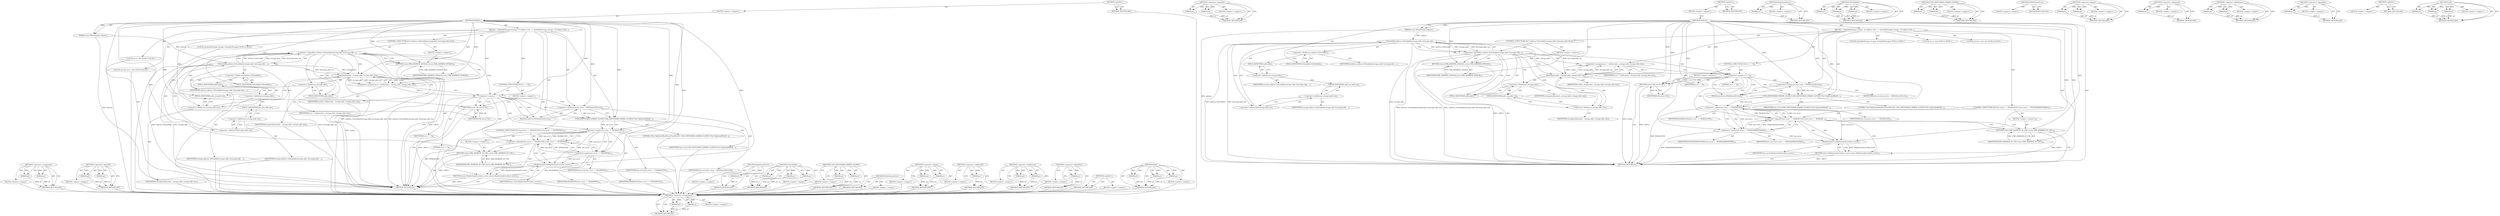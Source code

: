 digraph "bind" {
vulnerable_109 [label=<(METHOD,&lt;operator&gt;.assignment)>];
vulnerable_110 [label=<(PARAM,p1)>];
vulnerable_111 [label=<(PARAM,p2)>];
vulnerable_112 [label=<(BLOCK,&lt;empty&gt;,&lt;empty&gt;)>];
vulnerable_113 [label=<(METHOD_RETURN,ANY)>];
vulnerable_133 [label=<(METHOD,&lt;operator&gt;.logicalOr)>];
vulnerable_134 [label=<(PARAM,p1)>];
vulnerable_135 [label=<(PARAM,p2)>];
vulnerable_136 [label=<(BLOCK,&lt;empty&gt;,&lt;empty&gt;)>];
vulnerable_137 [label=<(METHOD_RETURN,ANY)>];
vulnerable_6 [label=<(METHOD,&lt;global&gt;)<SUB>1</SUB>>];
vulnerable_7 [label=<(BLOCK,&lt;empty&gt;,&lt;empty&gt;)<SUB>1</SUB>>];
vulnerable_8 [label=<(METHOD,DoBind)<SUB>1</SUB>>];
vulnerable_9 [label=<(PARAM,const IPEndPoint&amp; address)<SUB>1</SUB>>];
vulnerable_10 [label=<(BLOCK,{
  SockaddrStorage storage;
  if (!address.ToS...,{
  SockaddrStorage storage;
  if (!address.ToS...)<SUB>1</SUB>>];
vulnerable_11 [label="<(LOCAL,SockaddrStorage storage: SockaddrStorage)<SUB>2</SUB>>"];
vulnerable_12 [label=<(CONTROL_STRUCTURE,IF,if (!address.ToSockAddr(storage.addr, &amp;storage.addr_len)))<SUB>3</SUB>>];
vulnerable_13 [label=<(&lt;operator&gt;.logicalNot,!address.ToSockAddr(storage.addr, &amp;storage.addr...)<SUB>3</SUB>>];
vulnerable_14 [label=<(ToSockAddr,address.ToSockAddr(storage.addr, &amp;storage.addr_...)<SUB>3</SUB>>];
vulnerable_15 [label=<(&lt;operator&gt;.fieldAccess,address.ToSockAddr)<SUB>3</SUB>>];
vulnerable_16 [label=<(IDENTIFIER,address,address.ToSockAddr(storage.addr, &amp;storage.addr_...)<SUB>3</SUB>>];
vulnerable_17 [label=<(FIELD_IDENTIFIER,ToSockAddr,ToSockAddr)<SUB>3</SUB>>];
vulnerable_18 [label=<(&lt;operator&gt;.fieldAccess,storage.addr)<SUB>3</SUB>>];
vulnerable_19 [label=<(IDENTIFIER,storage,address.ToSockAddr(storage.addr, &amp;storage.addr_...)<SUB>3</SUB>>];
vulnerable_20 [label=<(FIELD_IDENTIFIER,addr,addr)<SUB>3</SUB>>];
vulnerable_21 [label=<(&lt;operator&gt;.addressOf,&amp;storage.addr_len)<SUB>3</SUB>>];
vulnerable_22 [label=<(&lt;operator&gt;.fieldAccess,storage.addr_len)<SUB>3</SUB>>];
vulnerable_23 [label=<(IDENTIFIER,storage,address.ToSockAddr(storage.addr, &amp;storage.addr_...)<SUB>3</SUB>>];
vulnerable_24 [label=<(FIELD_IDENTIFIER,addr_len,addr_len)<SUB>3</SUB>>];
vulnerable_25 [label=<(BLOCK,&lt;empty&gt;,&lt;empty&gt;)<SUB>4</SUB>>];
vulnerable_26 [label=<(RETURN,return ERR_ADDRESS_INVALID;,return ERR_ADDRESS_INVALID;)<SUB>4</SUB>>];
vulnerable_27 [label=<(IDENTIFIER,ERR_ADDRESS_INVALID,return ERR_ADDRESS_INVALID;)<SUB>4</SUB>>];
vulnerable_28 [label="<(LOCAL,int rv: int)<SUB>5</SUB>>"];
vulnerable_29 [label=<(&lt;operator&gt;.assignment,rv = bind(socket_, storage.addr, storage.addr_len))<SUB>5</SUB>>];
vulnerable_30 [label=<(IDENTIFIER,rv,rv = bind(socket_, storage.addr, storage.addr_len))<SUB>5</SUB>>];
vulnerable_31 [label=<(bind,bind(socket_, storage.addr, storage.addr_len))<SUB>5</SUB>>];
vulnerable_32 [label=<(IDENTIFIER,socket_,bind(socket_, storage.addr, storage.addr_len))<SUB>5</SUB>>];
vulnerable_33 [label=<(&lt;operator&gt;.fieldAccess,storage.addr)<SUB>5</SUB>>];
vulnerable_34 [label=<(IDENTIFIER,storage,bind(socket_, storage.addr, storage.addr_len))<SUB>5</SUB>>];
vulnerable_35 [label=<(FIELD_IDENTIFIER,addr,addr)<SUB>5</SUB>>];
vulnerable_36 [label=<(&lt;operator&gt;.fieldAccess,storage.addr_len)<SUB>5</SUB>>];
vulnerable_37 [label=<(IDENTIFIER,storage,bind(socket_, storage.addr, storage.addr_len))<SUB>5</SUB>>];
vulnerable_38 [label=<(FIELD_IDENTIFIER,addr_len,addr_len)<SUB>5</SUB>>];
vulnerable_39 [label=<(CONTROL_STRUCTURE,IF,if (rv == 0))<SUB>6</SUB>>];
vulnerable_40 [label=<(&lt;operator&gt;.equals,rv == 0)<SUB>6</SUB>>];
vulnerable_41 [label=<(IDENTIFIER,rv,rv == 0)<SUB>6</SUB>>];
vulnerable_42 [label=<(LITERAL,0,rv == 0)<SUB>6</SUB>>];
vulnerable_43 [label=<(BLOCK,&lt;empty&gt;,&lt;empty&gt;)<SUB>7</SUB>>];
vulnerable_44 [label=<(RETURN,return OK;,return OK;)<SUB>7</SUB>>];
vulnerable_45 [label=<(IDENTIFIER,OK,return OK;)<SUB>7</SUB>>];
vulnerable_46 [label="<(LOCAL,int last_error: int)<SUB>8</SUB>>"];
vulnerable_47 [label=<(&lt;operator&gt;.assignment,last_error = WSAGetLastError())<SUB>8</SUB>>];
vulnerable_48 [label=<(IDENTIFIER,last_error,last_error = WSAGetLastError())<SUB>8</SUB>>];
vulnerable_49 [label=<(WSAGetLastError,WSAGetLastError())<SUB>8</SUB>>];
vulnerable_50 [label=<(UMA_HISTOGRAM_SPARSE_SLOWLY,UMA_HISTOGRAM_SPARSE_SLOWLY(&quot;Net.UdpSocketBindE...)<SUB>9</SUB>>];
vulnerable_51 [label=<(LITERAL,&quot;Net.UdpSocketBindErrorFromWinOS&quot;,UMA_HISTOGRAM_SPARSE_SLOWLY(&quot;Net.UdpSocketBindE...)<SUB>9</SUB>>];
vulnerable_52 [label=<(IDENTIFIER,last_error,UMA_HISTOGRAM_SPARSE_SLOWLY(&quot;Net.UdpSocketBindE...)<SUB>9</SUB>>];
vulnerable_53 [label=<(CONTROL_STRUCTURE,IF,if (last_error == WSAEACCES || last_error == WSAEINVAL))<SUB>10</SUB>>];
vulnerable_54 [label=<(&lt;operator&gt;.logicalOr,last_error == WSAEACCES || last_error == WSAEINVAL)<SUB>10</SUB>>];
vulnerable_55 [label=<(&lt;operator&gt;.equals,last_error == WSAEACCES)<SUB>10</SUB>>];
vulnerable_56 [label=<(IDENTIFIER,last_error,last_error == WSAEACCES)<SUB>10</SUB>>];
vulnerable_57 [label=<(IDENTIFIER,WSAEACCES,last_error == WSAEACCES)<SUB>10</SUB>>];
vulnerable_58 [label=<(&lt;operator&gt;.equals,last_error == WSAEINVAL)<SUB>10</SUB>>];
vulnerable_59 [label=<(IDENTIFIER,last_error,last_error == WSAEINVAL)<SUB>10</SUB>>];
vulnerable_60 [label=<(IDENTIFIER,WSAEINVAL,last_error == WSAEINVAL)<SUB>10</SUB>>];
vulnerable_61 [label=<(BLOCK,&lt;empty&gt;,&lt;empty&gt;)<SUB>11</SUB>>];
vulnerable_62 [label=<(RETURN,return ERR_ADDRESS_IN_USE;,return ERR_ADDRESS_IN_USE;)<SUB>11</SUB>>];
vulnerable_63 [label=<(IDENTIFIER,ERR_ADDRESS_IN_USE,return ERR_ADDRESS_IN_USE;)<SUB>11</SUB>>];
vulnerable_64 [label=<(RETURN,return MapSystemError(last_error);,return MapSystemError(last_error);)<SUB>12</SUB>>];
vulnerable_65 [label=<(MapSystemError,MapSystemError(last_error))<SUB>12</SUB>>];
vulnerable_66 [label=<(IDENTIFIER,last_error,MapSystemError(last_error))<SUB>12</SUB>>];
vulnerable_67 [label=<(METHOD_RETURN,int)<SUB>1</SUB>>];
vulnerable_69 [label=<(METHOD_RETURN,ANY)<SUB>1</SUB>>];
vulnerable_138 [label=<(METHOD,MapSystemError)>];
vulnerable_139 [label=<(PARAM,p1)>];
vulnerable_140 [label=<(BLOCK,&lt;empty&gt;,&lt;empty&gt;)>];
vulnerable_141 [label=<(METHOD_RETURN,ANY)>];
vulnerable_94 [label=<(METHOD,ToSockAddr)>];
vulnerable_95 [label=<(PARAM,p1)>];
vulnerable_96 [label=<(PARAM,p2)>];
vulnerable_97 [label=<(PARAM,p3)>];
vulnerable_98 [label=<(BLOCK,&lt;empty&gt;,&lt;empty&gt;)>];
vulnerable_99 [label=<(METHOD_RETURN,ANY)>];
vulnerable_128 [label=<(METHOD,UMA_HISTOGRAM_SPARSE_SLOWLY)>];
vulnerable_129 [label=<(PARAM,p1)>];
vulnerable_130 [label=<(PARAM,p2)>];
vulnerable_131 [label=<(BLOCK,&lt;empty&gt;,&lt;empty&gt;)>];
vulnerable_132 [label=<(METHOD_RETURN,ANY)>];
vulnerable_125 [label=<(METHOD,WSAGetLastError)>];
vulnerable_126 [label=<(BLOCK,&lt;empty&gt;,&lt;empty&gt;)>];
vulnerable_127 [label=<(METHOD_RETURN,ANY)>];
vulnerable_120 [label=<(METHOD,&lt;operator&gt;.equals)>];
vulnerable_121 [label=<(PARAM,p1)>];
vulnerable_122 [label=<(PARAM,p2)>];
vulnerable_123 [label=<(BLOCK,&lt;empty&gt;,&lt;empty&gt;)>];
vulnerable_124 [label=<(METHOD_RETURN,ANY)>];
vulnerable_105 [label=<(METHOD,&lt;operator&gt;.addressOf)>];
vulnerable_106 [label=<(PARAM,p1)>];
vulnerable_107 [label=<(BLOCK,&lt;empty&gt;,&lt;empty&gt;)>];
vulnerable_108 [label=<(METHOD_RETURN,ANY)>];
vulnerable_100 [label=<(METHOD,&lt;operator&gt;.fieldAccess)>];
vulnerable_101 [label=<(PARAM,p1)>];
vulnerable_102 [label=<(PARAM,p2)>];
vulnerable_103 [label=<(BLOCK,&lt;empty&gt;,&lt;empty&gt;)>];
vulnerable_104 [label=<(METHOD_RETURN,ANY)>];
vulnerable_90 [label=<(METHOD,&lt;operator&gt;.logicalNot)>];
vulnerable_91 [label=<(PARAM,p1)>];
vulnerable_92 [label=<(BLOCK,&lt;empty&gt;,&lt;empty&gt;)>];
vulnerable_93 [label=<(METHOD_RETURN,ANY)>];
vulnerable_84 [label=<(METHOD,&lt;global&gt;)<SUB>1</SUB>>];
vulnerable_85 [label=<(BLOCK,&lt;empty&gt;,&lt;empty&gt;)>];
vulnerable_86 [label=<(METHOD_RETURN,ANY)>];
vulnerable_114 [label=<(METHOD,bind)>];
vulnerable_115 [label=<(PARAM,p1)>];
vulnerable_116 [label=<(PARAM,p2)>];
vulnerable_117 [label=<(PARAM,p3)>];
vulnerable_118 [label=<(BLOCK,&lt;empty&gt;,&lt;empty&gt;)>];
vulnerable_119 [label=<(METHOD_RETURN,ANY)>];
fixed_109 [label=<(METHOD,&lt;operator&gt;.assignment)>];
fixed_110 [label=<(PARAM,p1)>];
fixed_111 [label=<(PARAM,p2)>];
fixed_112 [label=<(BLOCK,&lt;empty&gt;,&lt;empty&gt;)>];
fixed_113 [label=<(METHOD_RETURN,ANY)>];
fixed_133 [label=<(METHOD,&lt;operator&gt;.logicalOr)>];
fixed_134 [label=<(PARAM,p1)>];
fixed_135 [label=<(PARAM,p2)>];
fixed_136 [label=<(BLOCK,&lt;empty&gt;,&lt;empty&gt;)>];
fixed_137 [label=<(METHOD_RETURN,ANY)>];
fixed_6 [label=<(METHOD,&lt;global&gt;)<SUB>1</SUB>>];
fixed_7 [label=<(BLOCK,&lt;empty&gt;,&lt;empty&gt;)<SUB>1</SUB>>];
fixed_8 [label=<(METHOD,DoBind)<SUB>1</SUB>>];
fixed_9 [label=<(PARAM,const IPEndPoint&amp; address)<SUB>1</SUB>>];
fixed_10 [label=<(BLOCK,{
  SockaddrStorage storage;
  if (!address.ToS...,{
  SockaddrStorage storage;
  if (!address.ToS...)<SUB>1</SUB>>];
fixed_11 [label="<(LOCAL,SockaddrStorage storage: SockaddrStorage)<SUB>2</SUB>>"];
fixed_12 [label=<(CONTROL_STRUCTURE,IF,if (!address.ToSockAddr(storage.addr, &amp;storage.addr_len)))<SUB>3</SUB>>];
fixed_13 [label=<(&lt;operator&gt;.logicalNot,!address.ToSockAddr(storage.addr, &amp;storage.addr...)<SUB>3</SUB>>];
fixed_14 [label=<(ToSockAddr,address.ToSockAddr(storage.addr, &amp;storage.addr_...)<SUB>3</SUB>>];
fixed_15 [label=<(&lt;operator&gt;.fieldAccess,address.ToSockAddr)<SUB>3</SUB>>];
fixed_16 [label=<(IDENTIFIER,address,address.ToSockAddr(storage.addr, &amp;storage.addr_...)<SUB>3</SUB>>];
fixed_17 [label=<(FIELD_IDENTIFIER,ToSockAddr,ToSockAddr)<SUB>3</SUB>>];
fixed_18 [label=<(&lt;operator&gt;.fieldAccess,storage.addr)<SUB>3</SUB>>];
fixed_19 [label=<(IDENTIFIER,storage,address.ToSockAddr(storage.addr, &amp;storage.addr_...)<SUB>3</SUB>>];
fixed_20 [label=<(FIELD_IDENTIFIER,addr,addr)<SUB>3</SUB>>];
fixed_21 [label=<(&lt;operator&gt;.addressOf,&amp;storage.addr_len)<SUB>3</SUB>>];
fixed_22 [label=<(&lt;operator&gt;.fieldAccess,storage.addr_len)<SUB>3</SUB>>];
fixed_23 [label=<(IDENTIFIER,storage,address.ToSockAddr(storage.addr, &amp;storage.addr_...)<SUB>3</SUB>>];
fixed_24 [label=<(FIELD_IDENTIFIER,addr_len,addr_len)<SUB>3</SUB>>];
fixed_25 [label=<(BLOCK,&lt;empty&gt;,&lt;empty&gt;)<SUB>4</SUB>>];
fixed_26 [label=<(RETURN,return ERR_ADDRESS_INVALID;,return ERR_ADDRESS_INVALID;)<SUB>4</SUB>>];
fixed_27 [label=<(IDENTIFIER,ERR_ADDRESS_INVALID,return ERR_ADDRESS_INVALID;)<SUB>4</SUB>>];
fixed_28 [label="<(LOCAL,int rv: int)<SUB>5</SUB>>"];
fixed_29 [label=<(&lt;operator&gt;.assignment,rv = bind(socket_, storage.addr, storage.addr_len))<SUB>5</SUB>>];
fixed_30 [label=<(IDENTIFIER,rv,rv = bind(socket_, storage.addr, storage.addr_len))<SUB>5</SUB>>];
fixed_31 [label=<(bind,bind(socket_, storage.addr, storage.addr_len))<SUB>5</SUB>>];
fixed_32 [label=<(IDENTIFIER,socket_,bind(socket_, storage.addr, storage.addr_len))<SUB>5</SUB>>];
fixed_33 [label=<(&lt;operator&gt;.fieldAccess,storage.addr)<SUB>5</SUB>>];
fixed_34 [label=<(IDENTIFIER,storage,bind(socket_, storage.addr, storage.addr_len))<SUB>5</SUB>>];
fixed_35 [label=<(FIELD_IDENTIFIER,addr,addr)<SUB>5</SUB>>];
fixed_36 [label=<(&lt;operator&gt;.fieldAccess,storage.addr_len)<SUB>5</SUB>>];
fixed_37 [label=<(IDENTIFIER,storage,bind(socket_, storage.addr, storage.addr_len))<SUB>5</SUB>>];
fixed_38 [label=<(FIELD_IDENTIFIER,addr_len,addr_len)<SUB>5</SUB>>];
fixed_39 [label=<(CONTROL_STRUCTURE,IF,if (rv == 0))<SUB>6</SUB>>];
fixed_40 [label=<(&lt;operator&gt;.equals,rv == 0)<SUB>6</SUB>>];
fixed_41 [label=<(IDENTIFIER,rv,rv == 0)<SUB>6</SUB>>];
fixed_42 [label=<(LITERAL,0,rv == 0)<SUB>6</SUB>>];
fixed_43 [label=<(BLOCK,&lt;empty&gt;,&lt;empty&gt;)<SUB>7</SUB>>];
fixed_44 [label=<(RETURN,return OK;,return OK;)<SUB>7</SUB>>];
fixed_45 [label=<(IDENTIFIER,OK,return OK;)<SUB>7</SUB>>];
fixed_46 [label="<(LOCAL,int last_error: int)<SUB>8</SUB>>"];
fixed_47 [label=<(&lt;operator&gt;.assignment,last_error = WSAGetLastError())<SUB>8</SUB>>];
fixed_48 [label=<(IDENTIFIER,last_error,last_error = WSAGetLastError())<SUB>8</SUB>>];
fixed_49 [label=<(WSAGetLastError,WSAGetLastError())<SUB>8</SUB>>];
fixed_50 [label=<(UMA_HISTOGRAM_SPARSE_SLOWLY,UMA_HISTOGRAM_SPARSE_SLOWLY(&quot;Net.UdpSocketBindE...)<SUB>9</SUB>>];
fixed_51 [label=<(LITERAL,&quot;Net.UdpSocketBindErrorFromWinOS&quot;,UMA_HISTOGRAM_SPARSE_SLOWLY(&quot;Net.UdpSocketBindE...)<SUB>9</SUB>>];
fixed_52 [label=<(IDENTIFIER,last_error,UMA_HISTOGRAM_SPARSE_SLOWLY(&quot;Net.UdpSocketBindE...)<SUB>9</SUB>>];
fixed_53 [label=<(CONTROL_STRUCTURE,IF,if (last_error == WSAEACCES || last_error == WSAEADDRNOTAVAIL))<SUB>15</SUB>>];
fixed_54 [label=<(&lt;operator&gt;.logicalOr,last_error == WSAEACCES || last_error == WSAEAD...)<SUB>15</SUB>>];
fixed_55 [label=<(&lt;operator&gt;.equals,last_error == WSAEACCES)<SUB>15</SUB>>];
fixed_56 [label=<(IDENTIFIER,last_error,last_error == WSAEACCES)<SUB>15</SUB>>];
fixed_57 [label=<(IDENTIFIER,WSAEACCES,last_error == WSAEACCES)<SUB>15</SUB>>];
fixed_58 [label=<(&lt;operator&gt;.equals,last_error == WSAEADDRNOTAVAIL)<SUB>15</SUB>>];
fixed_59 [label=<(IDENTIFIER,last_error,last_error == WSAEADDRNOTAVAIL)<SUB>15</SUB>>];
fixed_60 [label=<(IDENTIFIER,WSAEADDRNOTAVAIL,last_error == WSAEADDRNOTAVAIL)<SUB>15</SUB>>];
fixed_61 [label=<(BLOCK,&lt;empty&gt;,&lt;empty&gt;)<SUB>16</SUB>>];
fixed_62 [label=<(RETURN,return ERR_ADDRESS_IN_USE;,return ERR_ADDRESS_IN_USE;)<SUB>16</SUB>>];
fixed_63 [label=<(IDENTIFIER,ERR_ADDRESS_IN_USE,return ERR_ADDRESS_IN_USE;)<SUB>16</SUB>>];
fixed_64 [label=<(RETURN,return MapSystemError(last_error);,return MapSystemError(last_error);)<SUB>17</SUB>>];
fixed_65 [label=<(MapSystemError,MapSystemError(last_error))<SUB>17</SUB>>];
fixed_66 [label=<(IDENTIFIER,last_error,MapSystemError(last_error))<SUB>17</SUB>>];
fixed_67 [label=<(METHOD_RETURN,int)<SUB>1</SUB>>];
fixed_69 [label=<(METHOD_RETURN,ANY)<SUB>1</SUB>>];
fixed_138 [label=<(METHOD,MapSystemError)>];
fixed_139 [label=<(PARAM,p1)>];
fixed_140 [label=<(BLOCK,&lt;empty&gt;,&lt;empty&gt;)>];
fixed_141 [label=<(METHOD_RETURN,ANY)>];
fixed_94 [label=<(METHOD,ToSockAddr)>];
fixed_95 [label=<(PARAM,p1)>];
fixed_96 [label=<(PARAM,p2)>];
fixed_97 [label=<(PARAM,p3)>];
fixed_98 [label=<(BLOCK,&lt;empty&gt;,&lt;empty&gt;)>];
fixed_99 [label=<(METHOD_RETURN,ANY)>];
fixed_128 [label=<(METHOD,UMA_HISTOGRAM_SPARSE_SLOWLY)>];
fixed_129 [label=<(PARAM,p1)>];
fixed_130 [label=<(PARAM,p2)>];
fixed_131 [label=<(BLOCK,&lt;empty&gt;,&lt;empty&gt;)>];
fixed_132 [label=<(METHOD_RETURN,ANY)>];
fixed_125 [label=<(METHOD,WSAGetLastError)>];
fixed_126 [label=<(BLOCK,&lt;empty&gt;,&lt;empty&gt;)>];
fixed_127 [label=<(METHOD_RETURN,ANY)>];
fixed_120 [label=<(METHOD,&lt;operator&gt;.equals)>];
fixed_121 [label=<(PARAM,p1)>];
fixed_122 [label=<(PARAM,p2)>];
fixed_123 [label=<(BLOCK,&lt;empty&gt;,&lt;empty&gt;)>];
fixed_124 [label=<(METHOD_RETURN,ANY)>];
fixed_105 [label=<(METHOD,&lt;operator&gt;.addressOf)>];
fixed_106 [label=<(PARAM,p1)>];
fixed_107 [label=<(BLOCK,&lt;empty&gt;,&lt;empty&gt;)>];
fixed_108 [label=<(METHOD_RETURN,ANY)>];
fixed_100 [label=<(METHOD,&lt;operator&gt;.fieldAccess)>];
fixed_101 [label=<(PARAM,p1)>];
fixed_102 [label=<(PARAM,p2)>];
fixed_103 [label=<(BLOCK,&lt;empty&gt;,&lt;empty&gt;)>];
fixed_104 [label=<(METHOD_RETURN,ANY)>];
fixed_90 [label=<(METHOD,&lt;operator&gt;.logicalNot)>];
fixed_91 [label=<(PARAM,p1)>];
fixed_92 [label=<(BLOCK,&lt;empty&gt;,&lt;empty&gt;)>];
fixed_93 [label=<(METHOD_RETURN,ANY)>];
fixed_84 [label=<(METHOD,&lt;global&gt;)<SUB>1</SUB>>];
fixed_85 [label=<(BLOCK,&lt;empty&gt;,&lt;empty&gt;)>];
fixed_86 [label=<(METHOD_RETURN,ANY)>];
fixed_114 [label=<(METHOD,bind)>];
fixed_115 [label=<(PARAM,p1)>];
fixed_116 [label=<(PARAM,p2)>];
fixed_117 [label=<(PARAM,p3)>];
fixed_118 [label=<(BLOCK,&lt;empty&gt;,&lt;empty&gt;)>];
fixed_119 [label=<(METHOD_RETURN,ANY)>];
vulnerable_109 -> vulnerable_110  [key=0, label="AST: "];
vulnerable_109 -> vulnerable_110  [key=1, label="DDG: "];
vulnerable_109 -> vulnerable_112  [key=0, label="AST: "];
vulnerable_109 -> vulnerable_111  [key=0, label="AST: "];
vulnerable_109 -> vulnerable_111  [key=1, label="DDG: "];
vulnerable_109 -> vulnerable_113  [key=0, label="AST: "];
vulnerable_109 -> vulnerable_113  [key=1, label="CFG: "];
vulnerable_110 -> vulnerable_113  [key=0, label="DDG: p1"];
vulnerable_111 -> vulnerable_113  [key=0, label="DDG: p2"];
vulnerable_112 -> fixed_109  [key=0];
vulnerable_113 -> fixed_109  [key=0];
vulnerable_133 -> vulnerable_134  [key=0, label="AST: "];
vulnerable_133 -> vulnerable_134  [key=1, label="DDG: "];
vulnerable_133 -> vulnerable_136  [key=0, label="AST: "];
vulnerable_133 -> vulnerable_135  [key=0, label="AST: "];
vulnerable_133 -> vulnerable_135  [key=1, label="DDG: "];
vulnerable_133 -> vulnerable_137  [key=0, label="AST: "];
vulnerable_133 -> vulnerable_137  [key=1, label="CFG: "];
vulnerable_134 -> vulnerable_137  [key=0, label="DDG: p1"];
vulnerable_135 -> vulnerable_137  [key=0, label="DDG: p2"];
vulnerable_136 -> fixed_109  [key=0];
vulnerable_137 -> fixed_109  [key=0];
vulnerable_6 -> vulnerable_7  [key=0, label="AST: "];
vulnerable_6 -> vulnerable_69  [key=0, label="AST: "];
vulnerable_6 -> vulnerable_69  [key=1, label="CFG: "];
vulnerable_7 -> vulnerable_8  [key=0, label="AST: "];
vulnerable_8 -> vulnerable_9  [key=0, label="AST: "];
vulnerable_8 -> vulnerable_9  [key=1, label="DDG: "];
vulnerable_8 -> vulnerable_10  [key=0, label="AST: "];
vulnerable_8 -> vulnerable_67  [key=0, label="AST: "];
vulnerable_8 -> vulnerable_17  [key=0, label="CFG: "];
vulnerable_8 -> vulnerable_47  [key=0, label="DDG: "];
vulnerable_8 -> vulnerable_50  [key=0, label="DDG: "];
vulnerable_8 -> vulnerable_26  [key=0, label="DDG: "];
vulnerable_8 -> vulnerable_31  [key=0, label="DDG: "];
vulnerable_8 -> vulnerable_40  [key=0, label="DDG: "];
vulnerable_8 -> vulnerable_44  [key=0, label="DDG: "];
vulnerable_8 -> vulnerable_62  [key=0, label="DDG: "];
vulnerable_8 -> vulnerable_65  [key=0, label="DDG: "];
vulnerable_8 -> vulnerable_27  [key=0, label="DDG: "];
vulnerable_8 -> vulnerable_45  [key=0, label="DDG: "];
vulnerable_8 -> vulnerable_55  [key=0, label="DDG: "];
vulnerable_8 -> vulnerable_58  [key=0, label="DDG: "];
vulnerable_8 -> vulnerable_63  [key=0, label="DDG: "];
vulnerable_9 -> vulnerable_67  [key=0, label="DDG: address"];
vulnerable_9 -> vulnerable_14  [key=0, label="DDG: address"];
vulnerable_10 -> vulnerable_11  [key=0, label="AST: "];
vulnerable_10 -> vulnerable_12  [key=0, label="AST: "];
vulnerable_10 -> vulnerable_28  [key=0, label="AST: "];
vulnerable_10 -> vulnerable_29  [key=0, label="AST: "];
vulnerable_10 -> vulnerable_39  [key=0, label="AST: "];
vulnerable_10 -> vulnerable_46  [key=0, label="AST: "];
vulnerable_10 -> vulnerable_47  [key=0, label="AST: "];
vulnerable_10 -> vulnerable_50  [key=0, label="AST: "];
vulnerable_10 -> vulnerable_53  [key=0, label="AST: "];
vulnerable_10 -> vulnerable_64  [key=0, label="AST: "];
vulnerable_11 -> fixed_109  [key=0];
vulnerable_12 -> vulnerable_13  [key=0, label="AST: "];
vulnerable_12 -> vulnerable_25  [key=0, label="AST: "];
vulnerable_13 -> vulnerable_14  [key=0, label="AST: "];
vulnerable_13 -> vulnerable_26  [key=0, label="CFG: "];
vulnerable_13 -> vulnerable_26  [key=1, label="CDG: "];
vulnerable_13 -> vulnerable_35  [key=0, label="CFG: "];
vulnerable_13 -> vulnerable_35  [key=1, label="CDG: "];
vulnerable_13 -> vulnerable_67  [key=0, label="DDG: address.ToSockAddr(storage.addr, &amp;storage.addr_len)"];
vulnerable_13 -> vulnerable_67  [key=1, label="DDG: !address.ToSockAddr(storage.addr, &amp;storage.addr_len)"];
vulnerable_13 -> vulnerable_33  [key=0, label="CDG: "];
vulnerable_13 -> vulnerable_36  [key=0, label="CDG: "];
vulnerable_13 -> vulnerable_38  [key=0, label="CDG: "];
vulnerable_13 -> vulnerable_40  [key=0, label="CDG: "];
vulnerable_13 -> vulnerable_29  [key=0, label="CDG: "];
vulnerable_13 -> vulnerable_31  [key=0, label="CDG: "];
vulnerable_14 -> vulnerable_15  [key=0, label="AST: "];
vulnerable_14 -> vulnerable_18  [key=0, label="AST: "];
vulnerable_14 -> vulnerable_21  [key=0, label="AST: "];
vulnerable_14 -> vulnerable_13  [key=0, label="CFG: "];
vulnerable_14 -> vulnerable_13  [key=1, label="DDG: address.ToSockAddr"];
vulnerable_14 -> vulnerable_13  [key=2, label="DDG: storage.addr"];
vulnerable_14 -> vulnerable_13  [key=3, label="DDG: &amp;storage.addr_len"];
vulnerable_14 -> vulnerable_67  [key=0, label="DDG: address.ToSockAddr"];
vulnerable_14 -> vulnerable_67  [key=1, label="DDG: storage.addr"];
vulnerable_14 -> vulnerable_67  [key=2, label="DDG: &amp;storage.addr_len"];
vulnerable_14 -> vulnerable_31  [key=0, label="DDG: storage.addr"];
vulnerable_14 -> vulnerable_31  [key=1, label="DDG: &amp;storage.addr_len"];
vulnerable_15 -> vulnerable_16  [key=0, label="AST: "];
vulnerable_15 -> vulnerable_17  [key=0, label="AST: "];
vulnerable_15 -> vulnerable_20  [key=0, label="CFG: "];
vulnerable_16 -> fixed_109  [key=0];
vulnerable_17 -> vulnerable_15  [key=0, label="CFG: "];
vulnerable_18 -> vulnerable_19  [key=0, label="AST: "];
vulnerable_18 -> vulnerable_20  [key=0, label="AST: "];
vulnerable_18 -> vulnerable_24  [key=0, label="CFG: "];
vulnerable_19 -> fixed_109  [key=0];
vulnerable_20 -> vulnerable_18  [key=0, label="CFG: "];
vulnerable_21 -> vulnerable_22  [key=0, label="AST: "];
vulnerable_21 -> vulnerable_14  [key=0, label="CFG: "];
vulnerable_22 -> vulnerable_23  [key=0, label="AST: "];
vulnerable_22 -> vulnerable_24  [key=0, label="AST: "];
vulnerable_22 -> vulnerable_21  [key=0, label="CFG: "];
vulnerable_23 -> fixed_109  [key=0];
vulnerable_24 -> vulnerable_22  [key=0, label="CFG: "];
vulnerable_25 -> vulnerable_26  [key=0, label="AST: "];
vulnerable_26 -> vulnerable_27  [key=0, label="AST: "];
vulnerable_26 -> vulnerable_67  [key=0, label="CFG: "];
vulnerable_26 -> vulnerable_67  [key=1, label="DDG: &lt;RET&gt;"];
vulnerable_27 -> vulnerable_26  [key=0, label="DDG: ERR_ADDRESS_INVALID"];
vulnerable_28 -> fixed_109  [key=0];
vulnerable_29 -> vulnerable_30  [key=0, label="AST: "];
vulnerable_29 -> vulnerable_31  [key=0, label="AST: "];
vulnerable_29 -> vulnerable_40  [key=0, label="CFG: "];
vulnerable_29 -> vulnerable_40  [key=1, label="DDG: rv"];
vulnerable_30 -> fixed_109  [key=0];
vulnerable_31 -> vulnerable_32  [key=0, label="AST: "];
vulnerable_31 -> vulnerable_33  [key=0, label="AST: "];
vulnerable_31 -> vulnerable_36  [key=0, label="AST: "];
vulnerable_31 -> vulnerable_29  [key=0, label="CFG: "];
vulnerable_31 -> vulnerable_29  [key=1, label="DDG: socket_"];
vulnerable_31 -> vulnerable_29  [key=2, label="DDG: storage.addr"];
vulnerable_31 -> vulnerable_29  [key=3, label="DDG: storage.addr_len"];
vulnerable_31 -> vulnerable_67  [key=0, label="DDG: socket_"];
vulnerable_32 -> fixed_109  [key=0];
vulnerable_33 -> vulnerable_34  [key=0, label="AST: "];
vulnerable_33 -> vulnerable_35  [key=0, label="AST: "];
vulnerable_33 -> vulnerable_38  [key=0, label="CFG: "];
vulnerable_34 -> fixed_109  [key=0];
vulnerable_35 -> vulnerable_33  [key=0, label="CFG: "];
vulnerable_36 -> vulnerable_37  [key=0, label="AST: "];
vulnerable_36 -> vulnerable_38  [key=0, label="AST: "];
vulnerable_36 -> vulnerable_31  [key=0, label="CFG: "];
vulnerable_37 -> fixed_109  [key=0];
vulnerable_38 -> vulnerable_36  [key=0, label="CFG: "];
vulnerable_39 -> vulnerable_40  [key=0, label="AST: "];
vulnerable_39 -> vulnerable_43  [key=0, label="AST: "];
vulnerable_40 -> vulnerable_41  [key=0, label="AST: "];
vulnerable_40 -> vulnerable_42  [key=0, label="AST: "];
vulnerable_40 -> vulnerable_44  [key=0, label="CFG: "];
vulnerable_40 -> vulnerable_44  [key=1, label="CDG: "];
vulnerable_40 -> vulnerable_49  [key=0, label="CFG: "];
vulnerable_40 -> vulnerable_49  [key=1, label="CDG: "];
vulnerable_40 -> vulnerable_47  [key=0, label="CDG: "];
vulnerable_40 -> vulnerable_50  [key=0, label="CDG: "];
vulnerable_40 -> vulnerable_55  [key=0, label="CDG: "];
vulnerable_40 -> vulnerable_54  [key=0, label="CDG: "];
vulnerable_41 -> fixed_109  [key=0];
vulnerable_42 -> fixed_109  [key=0];
vulnerable_43 -> vulnerable_44  [key=0, label="AST: "];
vulnerable_44 -> vulnerable_45  [key=0, label="AST: "];
vulnerable_44 -> vulnerable_67  [key=0, label="CFG: "];
vulnerable_44 -> vulnerable_67  [key=1, label="DDG: &lt;RET&gt;"];
vulnerable_45 -> vulnerable_44  [key=0, label="DDG: OK"];
vulnerable_46 -> fixed_109  [key=0];
vulnerable_47 -> vulnerable_48  [key=0, label="AST: "];
vulnerable_47 -> vulnerable_49  [key=0, label="AST: "];
vulnerable_47 -> vulnerable_50  [key=0, label="CFG: "];
vulnerable_47 -> vulnerable_50  [key=1, label="DDG: last_error"];
vulnerable_48 -> fixed_109  [key=0];
vulnerable_49 -> vulnerable_47  [key=0, label="CFG: "];
vulnerable_50 -> vulnerable_51  [key=0, label="AST: "];
vulnerable_50 -> vulnerable_52  [key=0, label="AST: "];
vulnerable_50 -> vulnerable_55  [key=0, label="CFG: "];
vulnerable_50 -> vulnerable_55  [key=1, label="DDG: last_error"];
vulnerable_51 -> fixed_109  [key=0];
vulnerable_52 -> fixed_109  [key=0];
vulnerable_53 -> vulnerable_54  [key=0, label="AST: "];
vulnerable_53 -> vulnerable_61  [key=0, label="AST: "];
vulnerable_54 -> vulnerable_55  [key=0, label="AST: "];
vulnerable_54 -> vulnerable_58  [key=0, label="AST: "];
vulnerable_54 -> vulnerable_62  [key=0, label="CFG: "];
vulnerable_54 -> vulnerable_62  [key=1, label="CDG: "];
vulnerable_54 -> vulnerable_65  [key=0, label="CFG: "];
vulnerable_54 -> vulnerable_65  [key=1, label="CDG: "];
vulnerable_54 -> vulnerable_64  [key=0, label="CDG: "];
vulnerable_55 -> vulnerable_56  [key=0, label="AST: "];
vulnerable_55 -> vulnerable_57  [key=0, label="AST: "];
vulnerable_55 -> vulnerable_54  [key=0, label="CFG: "];
vulnerable_55 -> vulnerable_54  [key=1, label="DDG: last_error"];
vulnerable_55 -> vulnerable_54  [key=2, label="DDG: WSAEACCES"];
vulnerable_55 -> vulnerable_58  [key=0, label="CFG: "];
vulnerable_55 -> vulnerable_58  [key=1, label="DDG: last_error"];
vulnerable_55 -> vulnerable_58  [key=2, label="CDG: "];
vulnerable_55 -> vulnerable_67  [key=0, label="DDG: WSAEACCES"];
vulnerable_55 -> vulnerable_65  [key=0, label="DDG: last_error"];
vulnerable_56 -> fixed_109  [key=0];
vulnerable_57 -> fixed_109  [key=0];
vulnerable_58 -> vulnerable_59  [key=0, label="AST: "];
vulnerable_58 -> vulnerable_60  [key=0, label="AST: "];
vulnerable_58 -> vulnerable_54  [key=0, label="CFG: "];
vulnerable_58 -> vulnerable_54  [key=1, label="DDG: last_error"];
vulnerable_58 -> vulnerable_54  [key=2, label="DDG: WSAEINVAL"];
vulnerable_58 -> vulnerable_67  [key=0, label="DDG: WSAEINVAL"];
vulnerable_58 -> vulnerable_65  [key=0, label="DDG: last_error"];
vulnerable_59 -> fixed_109  [key=0];
vulnerable_60 -> fixed_109  [key=0];
vulnerable_61 -> vulnerable_62  [key=0, label="AST: "];
vulnerable_62 -> vulnerable_63  [key=0, label="AST: "];
vulnerable_62 -> vulnerable_67  [key=0, label="CFG: "];
vulnerable_62 -> vulnerable_67  [key=1, label="DDG: &lt;RET&gt;"];
vulnerable_63 -> vulnerable_62  [key=0, label="DDG: ERR_ADDRESS_IN_USE"];
vulnerable_64 -> vulnerable_65  [key=0, label="AST: "];
vulnerable_64 -> vulnerable_67  [key=0, label="CFG: "];
vulnerable_64 -> vulnerable_67  [key=1, label="DDG: &lt;RET&gt;"];
vulnerable_65 -> vulnerable_66  [key=0, label="AST: "];
vulnerable_65 -> vulnerable_64  [key=0, label="CFG: "];
vulnerable_65 -> vulnerable_64  [key=1, label="DDG: MapSystemError(last_error)"];
vulnerable_66 -> fixed_109  [key=0];
vulnerable_67 -> fixed_109  [key=0];
vulnerable_69 -> fixed_109  [key=0];
vulnerable_138 -> vulnerable_139  [key=0, label="AST: "];
vulnerable_138 -> vulnerable_139  [key=1, label="DDG: "];
vulnerable_138 -> vulnerable_140  [key=0, label="AST: "];
vulnerable_138 -> vulnerable_141  [key=0, label="AST: "];
vulnerable_138 -> vulnerable_141  [key=1, label="CFG: "];
vulnerable_139 -> vulnerable_141  [key=0, label="DDG: p1"];
vulnerable_140 -> fixed_109  [key=0];
vulnerable_141 -> fixed_109  [key=0];
vulnerable_94 -> vulnerable_95  [key=0, label="AST: "];
vulnerable_94 -> vulnerable_95  [key=1, label="DDG: "];
vulnerable_94 -> vulnerable_98  [key=0, label="AST: "];
vulnerable_94 -> vulnerable_96  [key=0, label="AST: "];
vulnerable_94 -> vulnerable_96  [key=1, label="DDG: "];
vulnerable_94 -> vulnerable_99  [key=0, label="AST: "];
vulnerable_94 -> vulnerable_99  [key=1, label="CFG: "];
vulnerable_94 -> vulnerable_97  [key=0, label="AST: "];
vulnerable_94 -> vulnerable_97  [key=1, label="DDG: "];
vulnerable_95 -> vulnerable_99  [key=0, label="DDG: p1"];
vulnerable_96 -> vulnerable_99  [key=0, label="DDG: p2"];
vulnerable_97 -> vulnerable_99  [key=0, label="DDG: p3"];
vulnerable_98 -> fixed_109  [key=0];
vulnerable_99 -> fixed_109  [key=0];
vulnerable_128 -> vulnerable_129  [key=0, label="AST: "];
vulnerable_128 -> vulnerable_129  [key=1, label="DDG: "];
vulnerable_128 -> vulnerable_131  [key=0, label="AST: "];
vulnerable_128 -> vulnerable_130  [key=0, label="AST: "];
vulnerable_128 -> vulnerable_130  [key=1, label="DDG: "];
vulnerable_128 -> vulnerable_132  [key=0, label="AST: "];
vulnerable_128 -> vulnerable_132  [key=1, label="CFG: "];
vulnerable_129 -> vulnerable_132  [key=0, label="DDG: p1"];
vulnerable_130 -> vulnerable_132  [key=0, label="DDG: p2"];
vulnerable_131 -> fixed_109  [key=0];
vulnerable_132 -> fixed_109  [key=0];
vulnerable_125 -> vulnerable_126  [key=0, label="AST: "];
vulnerable_125 -> vulnerable_127  [key=0, label="AST: "];
vulnerable_125 -> vulnerable_127  [key=1, label="CFG: "];
vulnerable_126 -> fixed_109  [key=0];
vulnerable_127 -> fixed_109  [key=0];
vulnerable_120 -> vulnerable_121  [key=0, label="AST: "];
vulnerable_120 -> vulnerable_121  [key=1, label="DDG: "];
vulnerable_120 -> vulnerable_123  [key=0, label="AST: "];
vulnerable_120 -> vulnerable_122  [key=0, label="AST: "];
vulnerable_120 -> vulnerable_122  [key=1, label="DDG: "];
vulnerable_120 -> vulnerable_124  [key=0, label="AST: "];
vulnerable_120 -> vulnerable_124  [key=1, label="CFG: "];
vulnerable_121 -> vulnerable_124  [key=0, label="DDG: p1"];
vulnerable_122 -> vulnerable_124  [key=0, label="DDG: p2"];
vulnerable_123 -> fixed_109  [key=0];
vulnerable_124 -> fixed_109  [key=0];
vulnerable_105 -> vulnerable_106  [key=0, label="AST: "];
vulnerable_105 -> vulnerable_106  [key=1, label="DDG: "];
vulnerable_105 -> vulnerable_107  [key=0, label="AST: "];
vulnerable_105 -> vulnerable_108  [key=0, label="AST: "];
vulnerable_105 -> vulnerable_108  [key=1, label="CFG: "];
vulnerable_106 -> vulnerable_108  [key=0, label="DDG: p1"];
vulnerable_107 -> fixed_109  [key=0];
vulnerable_108 -> fixed_109  [key=0];
vulnerable_100 -> vulnerable_101  [key=0, label="AST: "];
vulnerable_100 -> vulnerable_101  [key=1, label="DDG: "];
vulnerable_100 -> vulnerable_103  [key=0, label="AST: "];
vulnerable_100 -> vulnerable_102  [key=0, label="AST: "];
vulnerable_100 -> vulnerable_102  [key=1, label="DDG: "];
vulnerable_100 -> vulnerable_104  [key=0, label="AST: "];
vulnerable_100 -> vulnerable_104  [key=1, label="CFG: "];
vulnerable_101 -> vulnerable_104  [key=0, label="DDG: p1"];
vulnerable_102 -> vulnerable_104  [key=0, label="DDG: p2"];
vulnerable_103 -> fixed_109  [key=0];
vulnerable_104 -> fixed_109  [key=0];
vulnerable_90 -> vulnerable_91  [key=0, label="AST: "];
vulnerable_90 -> vulnerable_91  [key=1, label="DDG: "];
vulnerable_90 -> vulnerable_92  [key=0, label="AST: "];
vulnerable_90 -> vulnerable_93  [key=0, label="AST: "];
vulnerable_90 -> vulnerable_93  [key=1, label="CFG: "];
vulnerable_91 -> vulnerable_93  [key=0, label="DDG: p1"];
vulnerable_92 -> fixed_109  [key=0];
vulnerable_93 -> fixed_109  [key=0];
vulnerable_84 -> vulnerable_85  [key=0, label="AST: "];
vulnerable_84 -> vulnerable_86  [key=0, label="AST: "];
vulnerable_84 -> vulnerable_86  [key=1, label="CFG: "];
vulnerable_85 -> fixed_109  [key=0];
vulnerable_86 -> fixed_109  [key=0];
vulnerable_114 -> vulnerable_115  [key=0, label="AST: "];
vulnerable_114 -> vulnerable_115  [key=1, label="DDG: "];
vulnerable_114 -> vulnerable_118  [key=0, label="AST: "];
vulnerable_114 -> vulnerable_116  [key=0, label="AST: "];
vulnerable_114 -> vulnerable_116  [key=1, label="DDG: "];
vulnerable_114 -> vulnerable_119  [key=0, label="AST: "];
vulnerable_114 -> vulnerable_119  [key=1, label="CFG: "];
vulnerable_114 -> vulnerable_117  [key=0, label="AST: "];
vulnerable_114 -> vulnerable_117  [key=1, label="DDG: "];
vulnerable_115 -> vulnerable_119  [key=0, label="DDG: p1"];
vulnerable_116 -> vulnerable_119  [key=0, label="DDG: p2"];
vulnerable_117 -> vulnerable_119  [key=0, label="DDG: p3"];
vulnerable_118 -> fixed_109  [key=0];
vulnerable_119 -> fixed_109  [key=0];
fixed_109 -> fixed_110  [key=0, label="AST: "];
fixed_109 -> fixed_110  [key=1, label="DDG: "];
fixed_109 -> fixed_112  [key=0, label="AST: "];
fixed_109 -> fixed_111  [key=0, label="AST: "];
fixed_109 -> fixed_111  [key=1, label="DDG: "];
fixed_109 -> fixed_113  [key=0, label="AST: "];
fixed_109 -> fixed_113  [key=1, label="CFG: "];
fixed_110 -> fixed_113  [key=0, label="DDG: p1"];
fixed_111 -> fixed_113  [key=0, label="DDG: p2"];
fixed_133 -> fixed_134  [key=0, label="AST: "];
fixed_133 -> fixed_134  [key=1, label="DDG: "];
fixed_133 -> fixed_136  [key=0, label="AST: "];
fixed_133 -> fixed_135  [key=0, label="AST: "];
fixed_133 -> fixed_135  [key=1, label="DDG: "];
fixed_133 -> fixed_137  [key=0, label="AST: "];
fixed_133 -> fixed_137  [key=1, label="CFG: "];
fixed_134 -> fixed_137  [key=0, label="DDG: p1"];
fixed_135 -> fixed_137  [key=0, label="DDG: p2"];
fixed_6 -> fixed_7  [key=0, label="AST: "];
fixed_6 -> fixed_69  [key=0, label="AST: "];
fixed_6 -> fixed_69  [key=1, label="CFG: "];
fixed_7 -> fixed_8  [key=0, label="AST: "];
fixed_8 -> fixed_9  [key=0, label="AST: "];
fixed_8 -> fixed_9  [key=1, label="DDG: "];
fixed_8 -> fixed_10  [key=0, label="AST: "];
fixed_8 -> fixed_67  [key=0, label="AST: "];
fixed_8 -> fixed_17  [key=0, label="CFG: "];
fixed_8 -> fixed_47  [key=0, label="DDG: "];
fixed_8 -> fixed_50  [key=0, label="DDG: "];
fixed_8 -> fixed_26  [key=0, label="DDG: "];
fixed_8 -> fixed_31  [key=0, label="DDG: "];
fixed_8 -> fixed_40  [key=0, label="DDG: "];
fixed_8 -> fixed_44  [key=0, label="DDG: "];
fixed_8 -> fixed_62  [key=0, label="DDG: "];
fixed_8 -> fixed_65  [key=0, label="DDG: "];
fixed_8 -> fixed_27  [key=0, label="DDG: "];
fixed_8 -> fixed_45  [key=0, label="DDG: "];
fixed_8 -> fixed_55  [key=0, label="DDG: "];
fixed_8 -> fixed_58  [key=0, label="DDG: "];
fixed_8 -> fixed_63  [key=0, label="DDG: "];
fixed_9 -> fixed_67  [key=0, label="DDG: address"];
fixed_9 -> fixed_14  [key=0, label="DDG: address"];
fixed_10 -> fixed_11  [key=0, label="AST: "];
fixed_10 -> fixed_12  [key=0, label="AST: "];
fixed_10 -> fixed_28  [key=0, label="AST: "];
fixed_10 -> fixed_29  [key=0, label="AST: "];
fixed_10 -> fixed_39  [key=0, label="AST: "];
fixed_10 -> fixed_46  [key=0, label="AST: "];
fixed_10 -> fixed_47  [key=0, label="AST: "];
fixed_10 -> fixed_50  [key=0, label="AST: "];
fixed_10 -> fixed_53  [key=0, label="AST: "];
fixed_10 -> fixed_64  [key=0, label="AST: "];
fixed_12 -> fixed_13  [key=0, label="AST: "];
fixed_12 -> fixed_25  [key=0, label="AST: "];
fixed_13 -> fixed_14  [key=0, label="AST: "];
fixed_13 -> fixed_26  [key=0, label="CFG: "];
fixed_13 -> fixed_26  [key=1, label="CDG: "];
fixed_13 -> fixed_35  [key=0, label="CFG: "];
fixed_13 -> fixed_35  [key=1, label="CDG: "];
fixed_13 -> fixed_67  [key=0, label="DDG: address.ToSockAddr(storage.addr, &amp;storage.addr_len)"];
fixed_13 -> fixed_67  [key=1, label="DDG: !address.ToSockAddr(storage.addr, &amp;storage.addr_len)"];
fixed_13 -> fixed_33  [key=0, label="CDG: "];
fixed_13 -> fixed_36  [key=0, label="CDG: "];
fixed_13 -> fixed_38  [key=0, label="CDG: "];
fixed_13 -> fixed_40  [key=0, label="CDG: "];
fixed_13 -> fixed_29  [key=0, label="CDG: "];
fixed_13 -> fixed_31  [key=0, label="CDG: "];
fixed_14 -> fixed_15  [key=0, label="AST: "];
fixed_14 -> fixed_18  [key=0, label="AST: "];
fixed_14 -> fixed_21  [key=0, label="AST: "];
fixed_14 -> fixed_13  [key=0, label="CFG: "];
fixed_14 -> fixed_13  [key=1, label="DDG: address.ToSockAddr"];
fixed_14 -> fixed_13  [key=2, label="DDG: storage.addr"];
fixed_14 -> fixed_13  [key=3, label="DDG: &amp;storage.addr_len"];
fixed_14 -> fixed_67  [key=0, label="DDG: address.ToSockAddr"];
fixed_14 -> fixed_67  [key=1, label="DDG: storage.addr"];
fixed_14 -> fixed_67  [key=2, label="DDG: &amp;storage.addr_len"];
fixed_14 -> fixed_31  [key=0, label="DDG: storage.addr"];
fixed_14 -> fixed_31  [key=1, label="DDG: &amp;storage.addr_len"];
fixed_15 -> fixed_16  [key=0, label="AST: "];
fixed_15 -> fixed_17  [key=0, label="AST: "];
fixed_15 -> fixed_20  [key=0, label="CFG: "];
fixed_17 -> fixed_15  [key=0, label="CFG: "];
fixed_18 -> fixed_19  [key=0, label="AST: "];
fixed_18 -> fixed_20  [key=0, label="AST: "];
fixed_18 -> fixed_24  [key=0, label="CFG: "];
fixed_20 -> fixed_18  [key=0, label="CFG: "];
fixed_21 -> fixed_22  [key=0, label="AST: "];
fixed_21 -> fixed_14  [key=0, label="CFG: "];
fixed_22 -> fixed_23  [key=0, label="AST: "];
fixed_22 -> fixed_24  [key=0, label="AST: "];
fixed_22 -> fixed_21  [key=0, label="CFG: "];
fixed_24 -> fixed_22  [key=0, label="CFG: "];
fixed_25 -> fixed_26  [key=0, label="AST: "];
fixed_26 -> fixed_27  [key=0, label="AST: "];
fixed_26 -> fixed_67  [key=0, label="CFG: "];
fixed_26 -> fixed_67  [key=1, label="DDG: &lt;RET&gt;"];
fixed_27 -> fixed_26  [key=0, label="DDG: ERR_ADDRESS_INVALID"];
fixed_29 -> fixed_30  [key=0, label="AST: "];
fixed_29 -> fixed_31  [key=0, label="AST: "];
fixed_29 -> fixed_40  [key=0, label="CFG: "];
fixed_29 -> fixed_40  [key=1, label="DDG: rv"];
fixed_31 -> fixed_32  [key=0, label="AST: "];
fixed_31 -> fixed_33  [key=0, label="AST: "];
fixed_31 -> fixed_36  [key=0, label="AST: "];
fixed_31 -> fixed_29  [key=0, label="CFG: "];
fixed_31 -> fixed_29  [key=1, label="DDG: socket_"];
fixed_31 -> fixed_29  [key=2, label="DDG: storage.addr"];
fixed_31 -> fixed_29  [key=3, label="DDG: storage.addr_len"];
fixed_31 -> fixed_67  [key=0, label="DDG: socket_"];
fixed_33 -> fixed_34  [key=0, label="AST: "];
fixed_33 -> fixed_35  [key=0, label="AST: "];
fixed_33 -> fixed_38  [key=0, label="CFG: "];
fixed_35 -> fixed_33  [key=0, label="CFG: "];
fixed_36 -> fixed_37  [key=0, label="AST: "];
fixed_36 -> fixed_38  [key=0, label="AST: "];
fixed_36 -> fixed_31  [key=0, label="CFG: "];
fixed_38 -> fixed_36  [key=0, label="CFG: "];
fixed_39 -> fixed_40  [key=0, label="AST: "];
fixed_39 -> fixed_43  [key=0, label="AST: "];
fixed_40 -> fixed_41  [key=0, label="AST: "];
fixed_40 -> fixed_42  [key=0, label="AST: "];
fixed_40 -> fixed_44  [key=0, label="CFG: "];
fixed_40 -> fixed_44  [key=1, label="CDG: "];
fixed_40 -> fixed_49  [key=0, label="CFG: "];
fixed_40 -> fixed_49  [key=1, label="CDG: "];
fixed_40 -> fixed_47  [key=0, label="CDG: "];
fixed_40 -> fixed_50  [key=0, label="CDG: "];
fixed_40 -> fixed_55  [key=0, label="CDG: "];
fixed_40 -> fixed_54  [key=0, label="CDG: "];
fixed_43 -> fixed_44  [key=0, label="AST: "];
fixed_44 -> fixed_45  [key=0, label="AST: "];
fixed_44 -> fixed_67  [key=0, label="CFG: "];
fixed_44 -> fixed_67  [key=1, label="DDG: &lt;RET&gt;"];
fixed_45 -> fixed_44  [key=0, label="DDG: OK"];
fixed_47 -> fixed_48  [key=0, label="AST: "];
fixed_47 -> fixed_49  [key=0, label="AST: "];
fixed_47 -> fixed_50  [key=0, label="CFG: "];
fixed_47 -> fixed_50  [key=1, label="DDG: last_error"];
fixed_49 -> fixed_47  [key=0, label="CFG: "];
fixed_50 -> fixed_51  [key=0, label="AST: "];
fixed_50 -> fixed_52  [key=0, label="AST: "];
fixed_50 -> fixed_55  [key=0, label="CFG: "];
fixed_50 -> fixed_55  [key=1, label="DDG: last_error"];
fixed_53 -> fixed_54  [key=0, label="AST: "];
fixed_53 -> fixed_61  [key=0, label="AST: "];
fixed_54 -> fixed_55  [key=0, label="AST: "];
fixed_54 -> fixed_58  [key=0, label="AST: "];
fixed_54 -> fixed_62  [key=0, label="CFG: "];
fixed_54 -> fixed_62  [key=1, label="CDG: "];
fixed_54 -> fixed_65  [key=0, label="CFG: "];
fixed_54 -> fixed_65  [key=1, label="CDG: "];
fixed_54 -> fixed_64  [key=0, label="CDG: "];
fixed_55 -> fixed_56  [key=0, label="AST: "];
fixed_55 -> fixed_57  [key=0, label="AST: "];
fixed_55 -> fixed_54  [key=0, label="CFG: "];
fixed_55 -> fixed_54  [key=1, label="DDG: last_error"];
fixed_55 -> fixed_54  [key=2, label="DDG: WSAEACCES"];
fixed_55 -> fixed_58  [key=0, label="CFG: "];
fixed_55 -> fixed_58  [key=1, label="DDG: last_error"];
fixed_55 -> fixed_58  [key=2, label="CDG: "];
fixed_55 -> fixed_67  [key=0, label="DDG: WSAEACCES"];
fixed_55 -> fixed_65  [key=0, label="DDG: last_error"];
fixed_58 -> fixed_59  [key=0, label="AST: "];
fixed_58 -> fixed_60  [key=0, label="AST: "];
fixed_58 -> fixed_54  [key=0, label="CFG: "];
fixed_58 -> fixed_54  [key=1, label="DDG: last_error"];
fixed_58 -> fixed_54  [key=2, label="DDG: WSAEADDRNOTAVAIL"];
fixed_58 -> fixed_67  [key=0, label="DDG: WSAEADDRNOTAVAIL"];
fixed_58 -> fixed_65  [key=0, label="DDG: last_error"];
fixed_61 -> fixed_62  [key=0, label="AST: "];
fixed_62 -> fixed_63  [key=0, label="AST: "];
fixed_62 -> fixed_67  [key=0, label="CFG: "];
fixed_62 -> fixed_67  [key=1, label="DDG: &lt;RET&gt;"];
fixed_63 -> fixed_62  [key=0, label="DDG: ERR_ADDRESS_IN_USE"];
fixed_64 -> fixed_65  [key=0, label="AST: "];
fixed_64 -> fixed_67  [key=0, label="CFG: "];
fixed_64 -> fixed_67  [key=1, label="DDG: &lt;RET&gt;"];
fixed_65 -> fixed_66  [key=0, label="AST: "];
fixed_65 -> fixed_64  [key=0, label="CFG: "];
fixed_65 -> fixed_64  [key=1, label="DDG: MapSystemError(last_error)"];
fixed_138 -> fixed_139  [key=0, label="AST: "];
fixed_138 -> fixed_139  [key=1, label="DDG: "];
fixed_138 -> fixed_140  [key=0, label="AST: "];
fixed_138 -> fixed_141  [key=0, label="AST: "];
fixed_138 -> fixed_141  [key=1, label="CFG: "];
fixed_139 -> fixed_141  [key=0, label="DDG: p1"];
fixed_94 -> fixed_95  [key=0, label="AST: "];
fixed_94 -> fixed_95  [key=1, label="DDG: "];
fixed_94 -> fixed_98  [key=0, label="AST: "];
fixed_94 -> fixed_96  [key=0, label="AST: "];
fixed_94 -> fixed_96  [key=1, label="DDG: "];
fixed_94 -> fixed_99  [key=0, label="AST: "];
fixed_94 -> fixed_99  [key=1, label="CFG: "];
fixed_94 -> fixed_97  [key=0, label="AST: "];
fixed_94 -> fixed_97  [key=1, label="DDG: "];
fixed_95 -> fixed_99  [key=0, label="DDG: p1"];
fixed_96 -> fixed_99  [key=0, label="DDG: p2"];
fixed_97 -> fixed_99  [key=0, label="DDG: p3"];
fixed_128 -> fixed_129  [key=0, label="AST: "];
fixed_128 -> fixed_129  [key=1, label="DDG: "];
fixed_128 -> fixed_131  [key=0, label="AST: "];
fixed_128 -> fixed_130  [key=0, label="AST: "];
fixed_128 -> fixed_130  [key=1, label="DDG: "];
fixed_128 -> fixed_132  [key=0, label="AST: "];
fixed_128 -> fixed_132  [key=1, label="CFG: "];
fixed_129 -> fixed_132  [key=0, label="DDG: p1"];
fixed_130 -> fixed_132  [key=0, label="DDG: p2"];
fixed_125 -> fixed_126  [key=0, label="AST: "];
fixed_125 -> fixed_127  [key=0, label="AST: "];
fixed_125 -> fixed_127  [key=1, label="CFG: "];
fixed_120 -> fixed_121  [key=0, label="AST: "];
fixed_120 -> fixed_121  [key=1, label="DDG: "];
fixed_120 -> fixed_123  [key=0, label="AST: "];
fixed_120 -> fixed_122  [key=0, label="AST: "];
fixed_120 -> fixed_122  [key=1, label="DDG: "];
fixed_120 -> fixed_124  [key=0, label="AST: "];
fixed_120 -> fixed_124  [key=1, label="CFG: "];
fixed_121 -> fixed_124  [key=0, label="DDG: p1"];
fixed_122 -> fixed_124  [key=0, label="DDG: p2"];
fixed_105 -> fixed_106  [key=0, label="AST: "];
fixed_105 -> fixed_106  [key=1, label="DDG: "];
fixed_105 -> fixed_107  [key=0, label="AST: "];
fixed_105 -> fixed_108  [key=0, label="AST: "];
fixed_105 -> fixed_108  [key=1, label="CFG: "];
fixed_106 -> fixed_108  [key=0, label="DDG: p1"];
fixed_100 -> fixed_101  [key=0, label="AST: "];
fixed_100 -> fixed_101  [key=1, label="DDG: "];
fixed_100 -> fixed_103  [key=0, label="AST: "];
fixed_100 -> fixed_102  [key=0, label="AST: "];
fixed_100 -> fixed_102  [key=1, label="DDG: "];
fixed_100 -> fixed_104  [key=0, label="AST: "];
fixed_100 -> fixed_104  [key=1, label="CFG: "];
fixed_101 -> fixed_104  [key=0, label="DDG: p1"];
fixed_102 -> fixed_104  [key=0, label="DDG: p2"];
fixed_90 -> fixed_91  [key=0, label="AST: "];
fixed_90 -> fixed_91  [key=1, label="DDG: "];
fixed_90 -> fixed_92  [key=0, label="AST: "];
fixed_90 -> fixed_93  [key=0, label="AST: "];
fixed_90 -> fixed_93  [key=1, label="CFG: "];
fixed_91 -> fixed_93  [key=0, label="DDG: p1"];
fixed_84 -> fixed_85  [key=0, label="AST: "];
fixed_84 -> fixed_86  [key=0, label="AST: "];
fixed_84 -> fixed_86  [key=1, label="CFG: "];
fixed_114 -> fixed_115  [key=0, label="AST: "];
fixed_114 -> fixed_115  [key=1, label="DDG: "];
fixed_114 -> fixed_118  [key=0, label="AST: "];
fixed_114 -> fixed_116  [key=0, label="AST: "];
fixed_114 -> fixed_116  [key=1, label="DDG: "];
fixed_114 -> fixed_119  [key=0, label="AST: "];
fixed_114 -> fixed_119  [key=1, label="CFG: "];
fixed_114 -> fixed_117  [key=0, label="AST: "];
fixed_114 -> fixed_117  [key=1, label="DDG: "];
fixed_115 -> fixed_119  [key=0, label="DDG: p1"];
fixed_116 -> fixed_119  [key=0, label="DDG: p2"];
fixed_117 -> fixed_119  [key=0, label="DDG: p3"];
}
